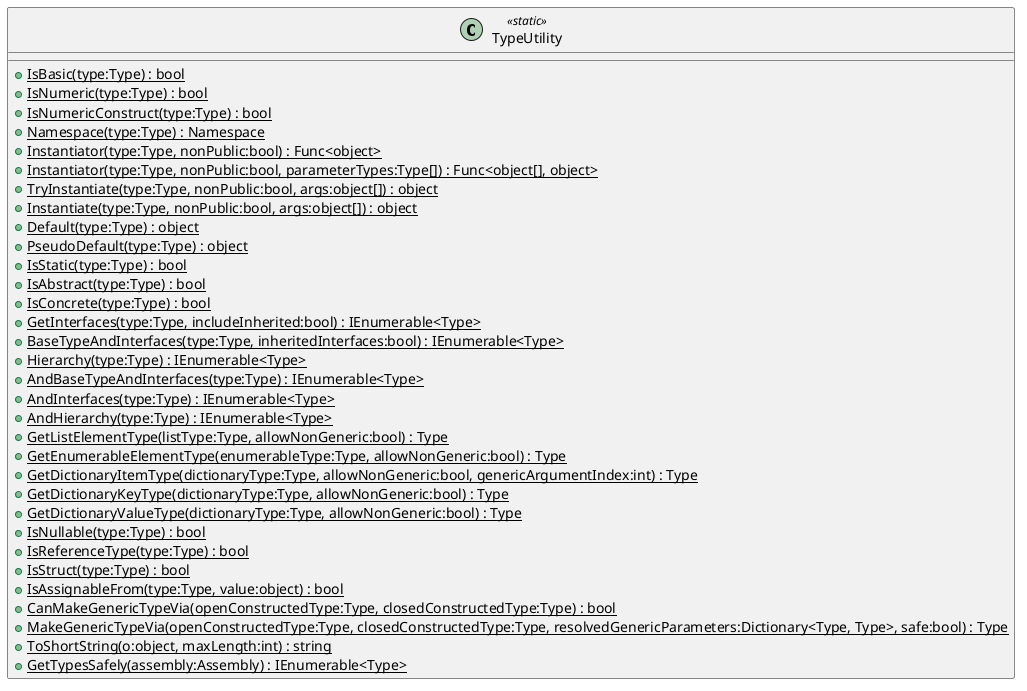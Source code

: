 @startuml
class TypeUtility <<static>> {
    + {static} IsBasic(type:Type) : bool
    + {static} IsNumeric(type:Type) : bool
    + {static} IsNumericConstruct(type:Type) : bool
    + {static} Namespace(type:Type) : Namespace
    + {static} Instantiator(type:Type, nonPublic:bool) : Func<object>
    + {static} Instantiator(type:Type, nonPublic:bool, parameterTypes:Type[]) : Func<object[], object>
    + {static} TryInstantiate(type:Type, nonPublic:bool, args:object[]) : object
    + {static} Instantiate(type:Type, nonPublic:bool, args:object[]) : object
    + {static} Default(type:Type) : object
    + {static} PseudoDefault(type:Type) : object
    + {static} IsStatic(type:Type) : bool
    + {static} IsAbstract(type:Type) : bool
    + {static} IsConcrete(type:Type) : bool
    + {static} GetInterfaces(type:Type, includeInherited:bool) : IEnumerable<Type>
    + {static} BaseTypeAndInterfaces(type:Type, inheritedInterfaces:bool) : IEnumerable<Type>
    + {static} Hierarchy(type:Type) : IEnumerable<Type>
    + {static} AndBaseTypeAndInterfaces(type:Type) : IEnumerable<Type>
    + {static} AndInterfaces(type:Type) : IEnumerable<Type>
    + {static} AndHierarchy(type:Type) : IEnumerable<Type>
    + {static} GetListElementType(listType:Type, allowNonGeneric:bool) : Type
    + {static} GetEnumerableElementType(enumerableType:Type, allowNonGeneric:bool) : Type
    + {static} GetDictionaryItemType(dictionaryType:Type, allowNonGeneric:bool, genericArgumentIndex:int) : Type
    + {static} GetDictionaryKeyType(dictionaryType:Type, allowNonGeneric:bool) : Type
    + {static} GetDictionaryValueType(dictionaryType:Type, allowNonGeneric:bool) : Type
    + {static} IsNullable(type:Type) : bool
    + {static} IsReferenceType(type:Type) : bool
    + {static} IsStruct(type:Type) : bool
    + {static} IsAssignableFrom(type:Type, value:object) : bool
    + {static} CanMakeGenericTypeVia(openConstructedType:Type, closedConstructedType:Type) : bool
    + {static} MakeGenericTypeVia(openConstructedType:Type, closedConstructedType:Type, resolvedGenericParameters:Dictionary<Type, Type>, safe:bool) : Type
    + {static} ToShortString(o:object, maxLength:int) : string
    + {static} GetTypesSafely(assembly:Assembly) : IEnumerable<Type>
}
@enduml
